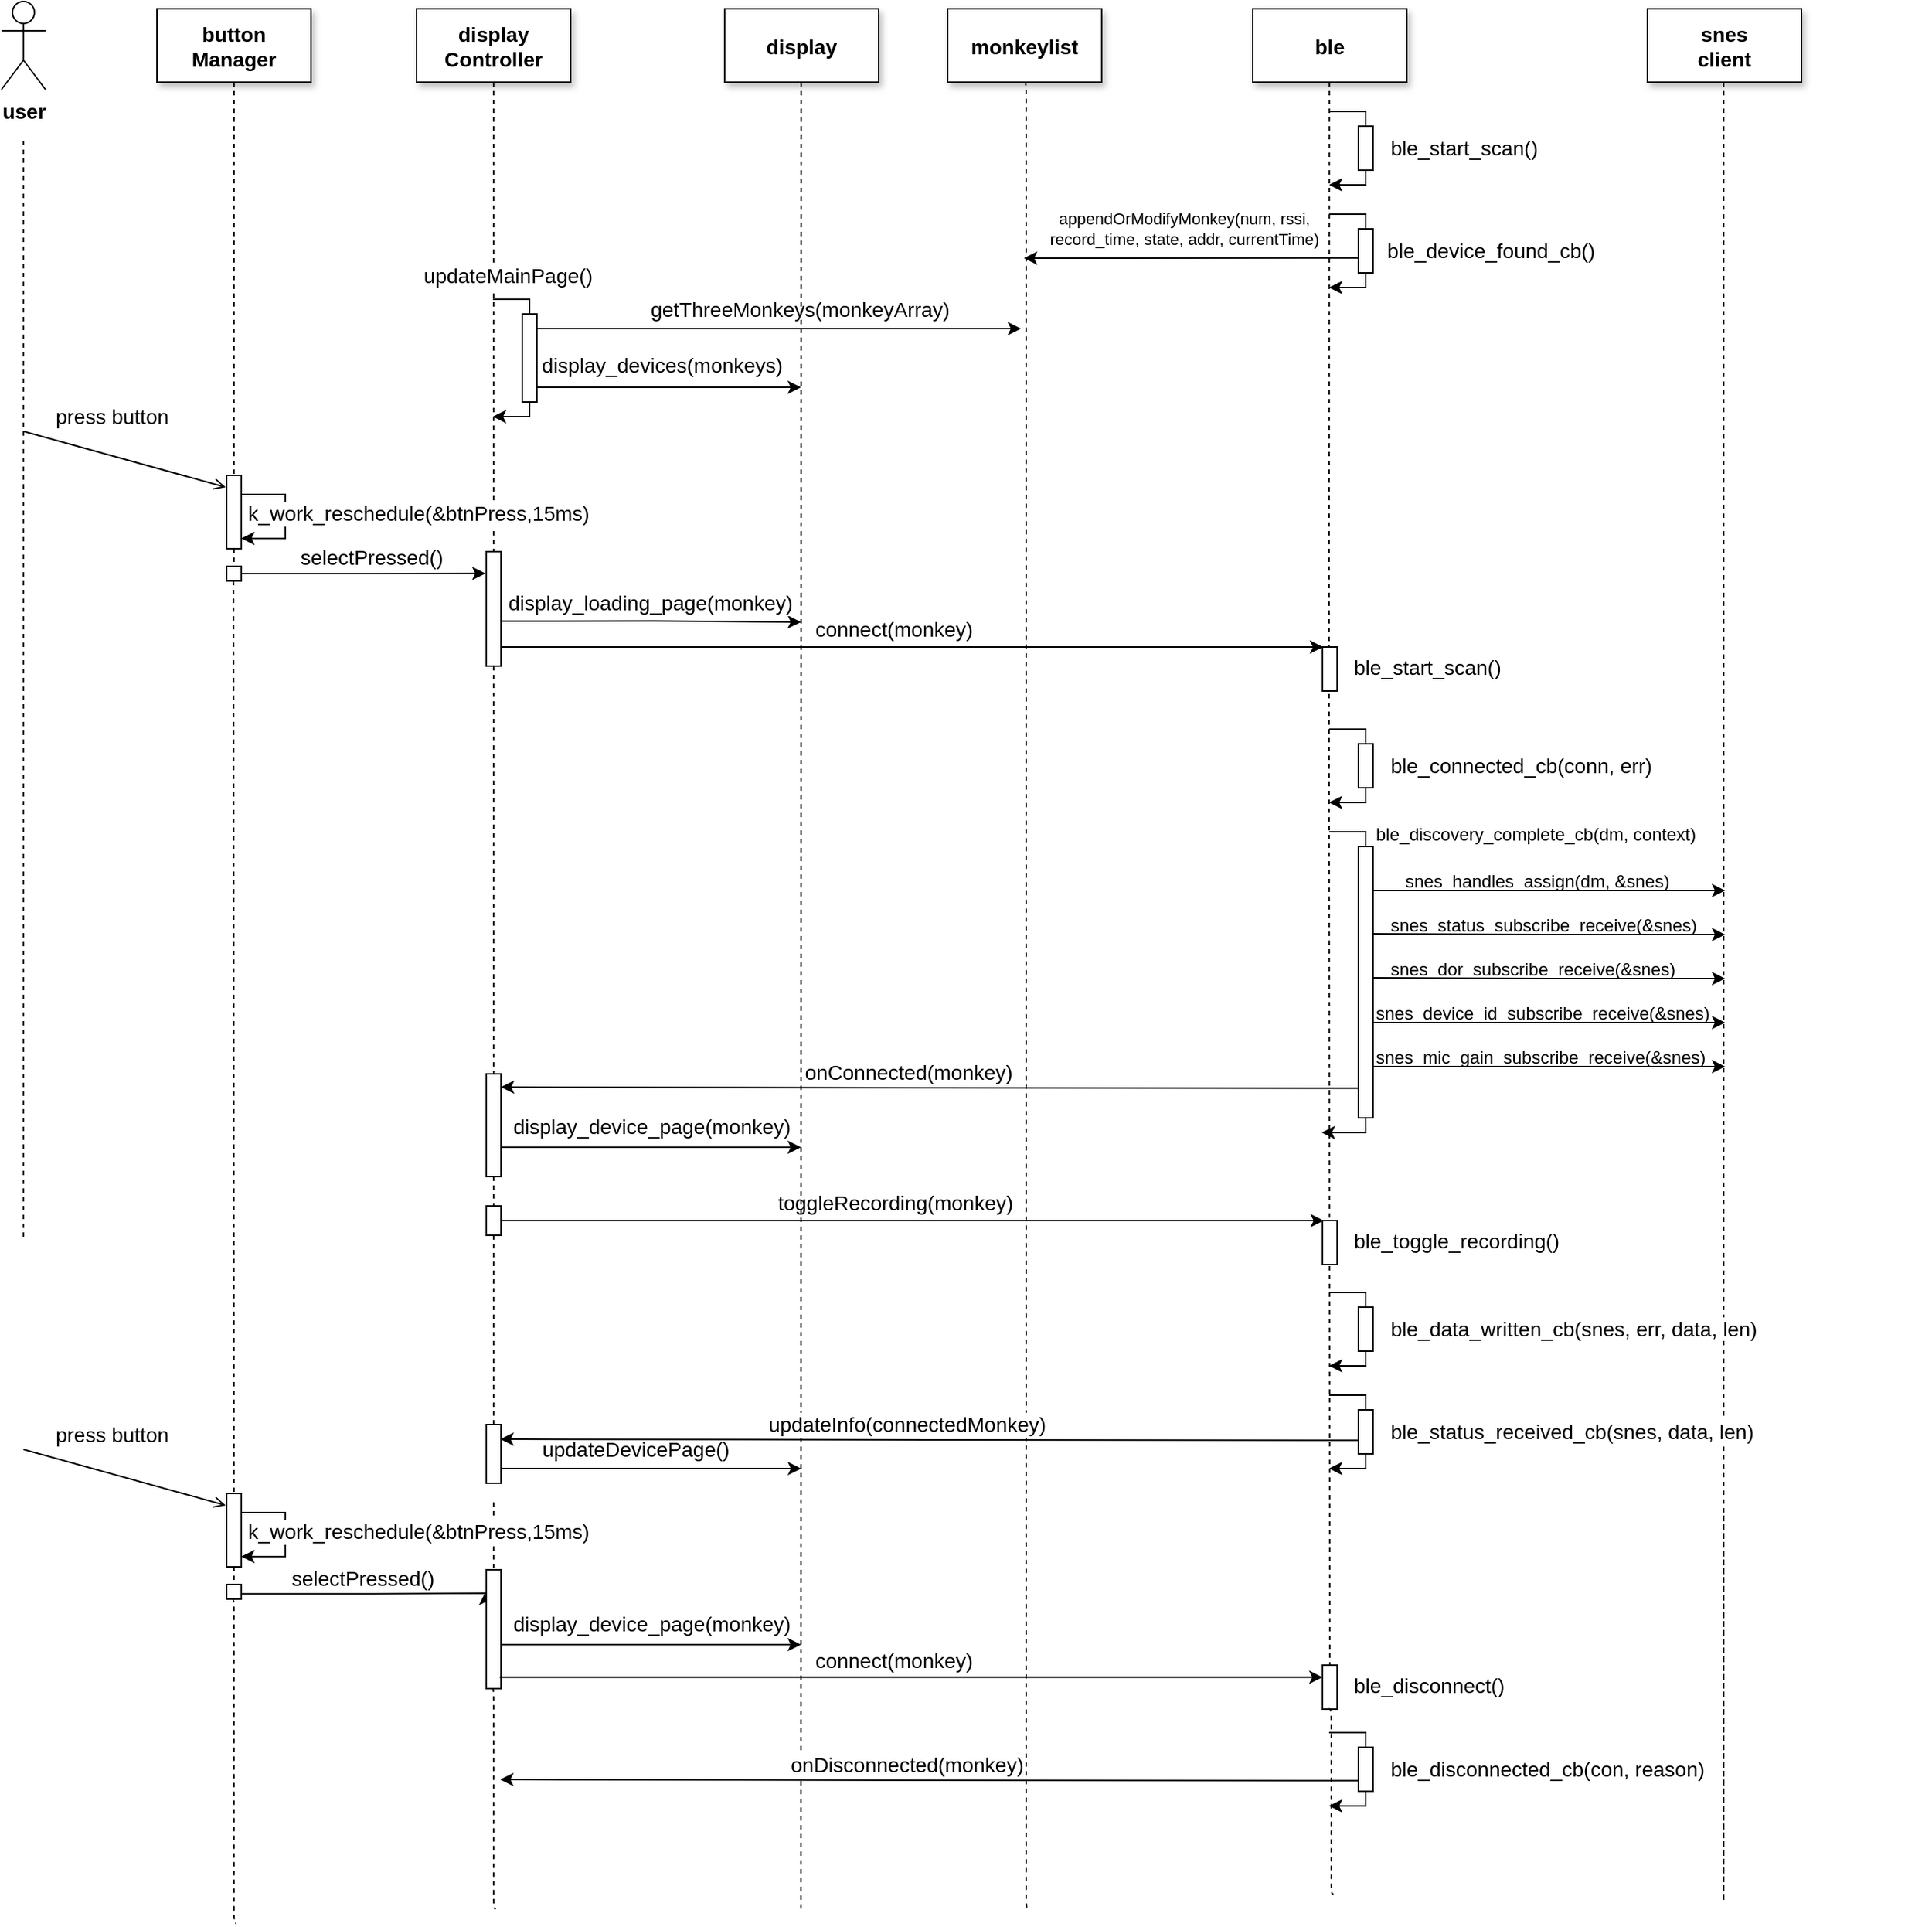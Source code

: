 <mxfile version="24.5.2" type="device">
  <diagram name="Page-1" id="FORcnYrT5gcoMxEMWt-Q">
    <mxGraphModel dx="1080" dy="426" grid="1" gridSize="10" guides="1" tooltips="1" connect="1" arrows="1" fold="1" page="1" pageScale="1" pageWidth="827" pageHeight="1169" math="0" shadow="0">
      <root>
        <mxCell id="0" />
        <mxCell id="1" parent="0" />
        <mxCell id="V4Zt7BkxSh1YkJt2Bfvu-127" value="" style="edgeStyle=elbowEdgeStyle;elbow=horizontal;endArrow=none;dashed=1;fontFamily=Helvetica;fontSize=14;" edge="1" parent="1" source="V4Zt7BkxSh1YkJt2Bfvu-129" target="V4Zt7BkxSh1YkJt2Bfvu-143">
          <mxGeometry x="230.0" y="310" width="100" height="100" as="geometry">
            <mxPoint x="695" y="665" as="sourcePoint" />
            <mxPoint x="695.5" y="1275" as="targetPoint" />
          </mxGeometry>
        </mxCell>
        <mxCell id="V4Zt7BkxSh1YkJt2Bfvu-128" value="button&#xa;Manager" style="shadow=1;fontFamily=Helvetica;fontSize=14;fontStyle=1" vertex="1" parent="1">
          <mxGeometry x="466" y="615" width="105" height="50" as="geometry" />
        </mxCell>
        <mxCell id="V4Zt7BkxSh1YkJt2Bfvu-129" value="display&#xa;Controller" style="shadow=1;fontFamily=Helvetica;fontSize=14;fontStyle=1" vertex="1" parent="1">
          <mxGeometry x="643" y="615" width="105" height="50" as="geometry" />
        </mxCell>
        <mxCell id="V4Zt7BkxSh1YkJt2Bfvu-131" value="" style="edgeStyle=orthogonalEdgeStyle;rounded=0;orthogonalLoop=1;jettySize=auto;html=1;endArrow=none;endFill=0;dashed=1;fontFamily=Helvetica;fontSize=14;" edge="1" parent="1">
          <mxGeometry relative="1" as="geometry">
            <mxPoint x="375" y="705" as="sourcePoint" />
            <mxPoint x="375" y="1455" as="targetPoint" />
          </mxGeometry>
        </mxCell>
        <mxCell id="V4Zt7BkxSh1YkJt2Bfvu-132" value="user" style="shape=umlActor;verticalLabelPosition=bottom;verticalAlign=top;html=1;outlineConnect=0;fontFamily=Helvetica;fontSize=14;fontStyle=1" vertex="1" parent="1">
          <mxGeometry x="360" y="610" width="30" height="60" as="geometry" />
        </mxCell>
        <mxCell id="V4Zt7BkxSh1YkJt2Bfvu-133" value="" style="edgeStyle=elbowEdgeStyle;elbow=horizontal;endArrow=none;dashed=1;fontFamily=Helvetica;fontSize=14;" edge="1" parent="1" target="V4Zt7BkxSh1YkJt2Bfvu-134">
          <mxGeometry x="230.0" y="310" width="100" height="100" as="geometry">
            <mxPoint x="518.581" y="665" as="sourcePoint" />
            <mxPoint x="518.5" y="1275" as="targetPoint" />
          </mxGeometry>
        </mxCell>
        <mxCell id="V4Zt7BkxSh1YkJt2Bfvu-134" value="" style="rounded=0;whiteSpace=wrap;html=1;fontFamily=Helvetica;fontSize=14;" vertex="1" parent="1">
          <mxGeometry x="513.5" y="933" width="10" height="50" as="geometry" />
        </mxCell>
        <mxCell id="V4Zt7BkxSh1YkJt2Bfvu-135" value="" style="endArrow=classic;html=1;rounded=0;fontFamily=Helvetica;fontSize=14;" edge="1" parent="1">
          <mxGeometry width="50" height="50" relative="1" as="geometry">
            <mxPoint x="523.5" y="946" as="sourcePoint" />
            <mxPoint x="523.5" y="976" as="targetPoint" />
            <Array as="points">
              <mxPoint x="553.5" y="946" />
              <mxPoint x="553.5" y="966" />
              <mxPoint x="553.5" y="976" />
            </Array>
          </mxGeometry>
        </mxCell>
        <mxCell id="V4Zt7BkxSh1YkJt2Bfvu-136" value="k_work_reschedule(&amp;amp;btnPress,15ms)" style="edgeLabel;html=1;align=center;verticalAlign=middle;resizable=0;points=[];fontSize=14;labelBackgroundColor=#FFFFFF;" vertex="1" connectable="0" parent="V4Zt7BkxSh1YkJt2Bfvu-135">
          <mxGeometry x="-0.053" y="-1" relative="1" as="geometry">
            <mxPoint x="91" as="offset" />
          </mxGeometry>
        </mxCell>
        <mxCell id="V4Zt7BkxSh1YkJt2Bfvu-137" value="" style="endArrow=open;html=1;rounded=0;endFill=0;entryX=-0.06;entryY=0.162;entryDx=0;entryDy=0;entryPerimeter=0;fontFamily=Helvetica;fontSize=14;" edge="1" parent="1" target="V4Zt7BkxSh1YkJt2Bfvu-134">
          <mxGeometry width="50" height="50" relative="1" as="geometry">
            <mxPoint x="375" y="903" as="sourcePoint" />
            <mxPoint x="527" y="942" as="targetPoint" />
          </mxGeometry>
        </mxCell>
        <mxCell id="V4Zt7BkxSh1YkJt2Bfvu-138" value="press button" style="edgeLabel;html=1;align=center;verticalAlign=middle;resizable=0;points=[];fontFamily=Helvetica;fontSize=14;" vertex="1" connectable="0" parent="V4Zt7BkxSh1YkJt2Bfvu-137">
          <mxGeometry x="-0.195" y="-2" relative="1" as="geometry">
            <mxPoint x="5" y="-27" as="offset" />
          </mxGeometry>
        </mxCell>
        <mxCell id="V4Zt7BkxSh1YkJt2Bfvu-139" value="" style="edgeStyle=elbowEdgeStyle;elbow=horizontal;endArrow=none;dashed=1;fontFamily=Helvetica;fontSize=14;" edge="1" parent="1" source="V4Zt7BkxSh1YkJt2Bfvu-134" target="V4Zt7BkxSh1YkJt2Bfvu-142">
          <mxGeometry x="230.0" y="310" width="100" height="100" as="geometry">
            <mxPoint x="518" y="1013" as="sourcePoint" />
            <mxPoint x="518.5" y="1433" as="targetPoint" />
          </mxGeometry>
        </mxCell>
        <mxCell id="V4Zt7BkxSh1YkJt2Bfvu-140" value="" style="edgeStyle=orthogonalEdgeStyle;rounded=0;orthogonalLoop=1;jettySize=auto;html=1;entryX=-0.056;entryY=0.191;entryDx=0;entryDy=0;entryPerimeter=0;" edge="1" parent="1" source="V4Zt7BkxSh1YkJt2Bfvu-142" target="V4Zt7BkxSh1YkJt2Bfvu-143">
          <mxGeometry relative="1" as="geometry">
            <mxPoint x="568.5" y="1000" as="targetPoint" />
            <Array as="points" />
          </mxGeometry>
        </mxCell>
        <mxCell id="V4Zt7BkxSh1YkJt2Bfvu-141" value="selectPressed()" style="edgeLabel;html=1;align=center;verticalAlign=middle;resizable=0;points=[];fontSize=14;" vertex="1" connectable="0" parent="V4Zt7BkxSh1YkJt2Bfvu-140">
          <mxGeometry x="-0.287" y="1" relative="1" as="geometry">
            <mxPoint x="29" y="-10" as="offset" />
          </mxGeometry>
        </mxCell>
        <mxCell id="V4Zt7BkxSh1YkJt2Bfvu-142" value="" style="rounded=0;whiteSpace=wrap;html=1;fontFamily=Helvetica;fontSize=14;" vertex="1" parent="1">
          <mxGeometry x="513.5" y="995" width="10" height="10" as="geometry" />
        </mxCell>
        <mxCell id="V4Zt7BkxSh1YkJt2Bfvu-143" value="" style="rounded=0;whiteSpace=wrap;html=1;fontFamily=Helvetica;fontSize=14;" vertex="1" parent="1">
          <mxGeometry x="690.5" y="985" width="10" height="78" as="geometry" />
        </mxCell>
        <mxCell id="V4Zt7BkxSh1YkJt2Bfvu-144" value="display" style="shadow=1;fontFamily=Helvetica;fontSize=14;fontStyle=1" vertex="1" parent="1">
          <mxGeometry x="853" y="615" width="105" height="50" as="geometry" />
        </mxCell>
        <mxCell id="V4Zt7BkxSh1YkJt2Bfvu-147" value="monkeylist" style="shadow=1;fontFamily=Helvetica;fontSize=14;fontStyle=1" vertex="1" parent="1">
          <mxGeometry x="1005" y="615" width="105" height="50" as="geometry" />
        </mxCell>
        <mxCell id="V4Zt7BkxSh1YkJt2Bfvu-148" value="" style="edgeStyle=elbowEdgeStyle;elbow=horizontal;endArrow=none;dashed=1;fontFamily=Helvetica;fontSize=14;" edge="1" parent="1">
          <mxGeometry x="230.0" y="310" width="100" height="100" as="geometry">
            <mxPoint x="1057.22" y="665" as="sourcePoint" />
            <mxPoint x="1060" y="1910" as="targetPoint" />
          </mxGeometry>
        </mxCell>
        <mxCell id="V4Zt7BkxSh1YkJt2Bfvu-149" value="" style="edgeStyle=orthogonalEdgeStyle;rounded=0;orthogonalLoop=1;jettySize=auto;html=1;entryX=0.045;entryY=0.36;entryDx=0;entryDy=0;entryPerimeter=0;" edge="1" parent="1">
          <mxGeometry relative="1" as="geometry">
            <mxPoint x="700.07" y="1050" as="sourcePoint" />
            <mxPoint x="1260.95" y="1050.04" as="targetPoint" />
            <Array as="points" />
          </mxGeometry>
        </mxCell>
        <mxCell id="V4Zt7BkxSh1YkJt2Bfvu-150" value="connect(monkey)" style="edgeLabel;html=1;align=center;verticalAlign=middle;resizable=0;points=[];fontSize=14;" vertex="1" connectable="0" parent="V4Zt7BkxSh1YkJt2Bfvu-149">
          <mxGeometry x="-0.287" y="1" relative="1" as="geometry">
            <mxPoint x="68" y="-11" as="offset" />
          </mxGeometry>
        </mxCell>
        <mxCell id="V4Zt7BkxSh1YkJt2Bfvu-151" value="" style="endArrow=classic;html=1;rounded=0;exitX=-0.011;exitY=0.662;exitDx=0;exitDy=0;exitPerimeter=0;" edge="1" parent="1" source="V4Zt7BkxSh1YkJt2Bfvu-178">
          <mxGeometry width="50" height="50" relative="1" as="geometry">
            <mxPoint x="1285" y="785" as="sourcePoint" />
            <mxPoint x="1057" y="785" as="targetPoint" />
          </mxGeometry>
        </mxCell>
        <mxCell id="V4Zt7BkxSh1YkJt2Bfvu-152" value="appendOrModifyMonkey(num, rssi, &lt;br&gt;record_time, state, addr, currentTime)" style="edgeLabel;html=1;align=center;verticalAlign=middle;resizable=0;points=[];" vertex="1" connectable="0" parent="V4Zt7BkxSh1YkJt2Bfvu-151">
          <mxGeometry x="0.083" relative="1" as="geometry">
            <mxPoint x="4" y="-20" as="offset" />
          </mxGeometry>
        </mxCell>
        <mxCell id="V4Zt7BkxSh1YkJt2Bfvu-153" value="" style="edgeStyle=orthogonalEdgeStyle;rounded=0;orthogonalLoop=1;jettySize=auto;html=1;exitX=0.986;exitY=0.607;exitDx=0;exitDy=0;exitPerimeter=0;" edge="1" parent="1" source="V4Zt7BkxSh1YkJt2Bfvu-143">
          <mxGeometry relative="1" as="geometry">
            <mxPoint x="715" y="1032.502" as="sourcePoint" />
            <mxPoint x="905" y="1033" as="targetPoint" />
            <Array as="points">
              <mxPoint x="805" y="1032" />
            </Array>
          </mxGeometry>
        </mxCell>
        <mxCell id="V4Zt7BkxSh1YkJt2Bfvu-154" value="display_loading_page(monkey)" style="edgeLabel;html=1;align=center;verticalAlign=middle;resizable=0;points=[];fontSize=14;" vertex="1" connectable="0" parent="V4Zt7BkxSh1YkJt2Bfvu-153">
          <mxGeometry x="-0.287" y="1" relative="1" as="geometry">
            <mxPoint x="28" y="-12" as="offset" />
          </mxGeometry>
        </mxCell>
        <mxCell id="V4Zt7BkxSh1YkJt2Bfvu-155" value="" style="edgeStyle=orthogonalEdgeStyle;rounded=0;orthogonalLoop=1;jettySize=auto;html=1;" edge="1" parent="1">
          <mxGeometry relative="1" as="geometry">
            <mxPoint x="725" y="833" as="sourcePoint" />
            <mxPoint x="1055" y="833" as="targetPoint" />
            <Array as="points" />
          </mxGeometry>
        </mxCell>
        <mxCell id="V4Zt7BkxSh1YkJt2Bfvu-156" value="getThreeMonkeys(monkeyArray)" style="edgeLabel;html=1;align=center;verticalAlign=middle;resizable=0;points=[];fontSize=14;" vertex="1" connectable="0" parent="V4Zt7BkxSh1YkJt2Bfvu-155">
          <mxGeometry x="-0.287" y="1" relative="1" as="geometry">
            <mxPoint x="61" y="-12" as="offset" />
          </mxGeometry>
        </mxCell>
        <mxCell id="V4Zt7BkxSh1YkJt2Bfvu-157" value="" style="rounded=0;whiteSpace=wrap;html=1;fontFamily=Helvetica;fontSize=14;" vertex="1" parent="1">
          <mxGeometry x="715" y="823" width="10" height="60" as="geometry" />
        </mxCell>
        <mxCell id="V4Zt7BkxSh1YkJt2Bfvu-158" value="" style="endArrow=none;html=1;rounded=0;entryX=0.5;entryY=0;entryDx=0;entryDy=0;" edge="1" parent="1" target="V4Zt7BkxSh1YkJt2Bfvu-157">
          <mxGeometry width="50" height="50" relative="1" as="geometry">
            <mxPoint x="695" y="813" as="sourcePoint" />
            <mxPoint x="785" y="813" as="targetPoint" />
            <Array as="points">
              <mxPoint x="720" y="813" />
            </Array>
          </mxGeometry>
        </mxCell>
        <mxCell id="V4Zt7BkxSh1YkJt2Bfvu-159" value="" style="endArrow=classic;html=1;rounded=0;exitX=0.5;exitY=1;exitDx=0;exitDy=0;" edge="1" parent="1" source="V4Zt7BkxSh1YkJt2Bfvu-157">
          <mxGeometry width="50" height="50" relative="1" as="geometry">
            <mxPoint x="735" y="863" as="sourcePoint" />
            <mxPoint x="695" y="893" as="targetPoint" />
            <Array as="points">
              <mxPoint x="720" y="893" />
            </Array>
          </mxGeometry>
        </mxCell>
        <mxCell id="V4Zt7BkxSh1YkJt2Bfvu-160" value="updateMainPage()" style="edgeLabel;html=1;align=center;verticalAlign=middle;resizable=0;points=[];fontSize=14;" vertex="1" connectable="0" parent="1">
          <mxGeometry x="700.503" y="793" as="geometry">
            <mxPoint x="4" y="4" as="offset" />
          </mxGeometry>
        </mxCell>
        <mxCell id="V4Zt7BkxSh1YkJt2Bfvu-161" value="" style="edgeStyle=orthogonalEdgeStyle;rounded=0;orthogonalLoop=1;jettySize=auto;html=1;" edge="1" parent="1">
          <mxGeometry relative="1" as="geometry">
            <mxPoint x="725" y="873" as="sourcePoint" />
            <mxPoint x="905" y="873" as="targetPoint" />
            <Array as="points" />
          </mxGeometry>
        </mxCell>
        <mxCell id="V4Zt7BkxSh1YkJt2Bfvu-162" value="display_devices(monkeys)" style="edgeLabel;html=1;align=center;verticalAlign=middle;resizable=0;points=[];fontSize=14;" vertex="1" connectable="0" parent="V4Zt7BkxSh1YkJt2Bfvu-161">
          <mxGeometry x="-0.287" y="1" relative="1" as="geometry">
            <mxPoint x="21" y="-14" as="offset" />
          </mxGeometry>
        </mxCell>
        <mxCell id="V4Zt7BkxSh1YkJt2Bfvu-163" value="" style="edgeStyle=orthogonalEdgeStyle;rounded=0;orthogonalLoop=1;jettySize=auto;html=1;startArrow=classic;startFill=1;endArrow=none;endFill=0;entryX=0.037;entryY=0.624;entryDx=0;entryDy=0;entryPerimeter=0;" edge="1" parent="1">
          <mxGeometry relative="1" as="geometry">
            <mxPoint x="700.5" y="1350" as="sourcePoint" />
            <mxPoint x="1285.37" y="1350.72" as="targetPoint" />
            <Array as="points" />
          </mxGeometry>
        </mxCell>
        <mxCell id="V4Zt7BkxSh1YkJt2Bfvu-164" value="onConnected(monkey)" style="edgeLabel;html=1;align=center;verticalAlign=middle;resizable=0;points=[];fontSize=14;" vertex="1" connectable="0" parent="V4Zt7BkxSh1YkJt2Bfvu-163">
          <mxGeometry x="-0.287" y="1" relative="1" as="geometry">
            <mxPoint x="68" y="-10" as="offset" />
          </mxGeometry>
        </mxCell>
        <mxCell id="V4Zt7BkxSh1YkJt2Bfvu-165" value="" style="edgeStyle=elbowEdgeStyle;elbow=horizontal;endArrow=none;dashed=1;fontFamily=Helvetica;fontSize=14;" edge="1" parent="1" source="V4Zt7BkxSh1YkJt2Bfvu-143" target="V4Zt7BkxSh1YkJt2Bfvu-166">
          <mxGeometry x="230.0" y="310" width="100" height="100" as="geometry">
            <mxPoint x="695" y="1063" as="sourcePoint" />
            <mxPoint x="695" y="1373" as="targetPoint" />
            <Array as="points" />
          </mxGeometry>
        </mxCell>
        <mxCell id="V4Zt7BkxSh1YkJt2Bfvu-166" value="" style="rounded=0;whiteSpace=wrap;html=1;fontFamily=Helvetica;fontSize=14;" vertex="1" parent="1">
          <mxGeometry x="690.5" y="1341" width="10" height="70" as="geometry" />
        </mxCell>
        <mxCell id="V4Zt7BkxSh1YkJt2Bfvu-167" value="" style="edgeStyle=orthogonalEdgeStyle;rounded=0;orthogonalLoop=1;jettySize=auto;html=1;exitX=0.986;exitY=0.607;exitDx=0;exitDy=0;exitPerimeter=0;" edge="1" parent="1">
          <mxGeometry relative="1" as="geometry">
            <mxPoint x="700.5" y="1391" as="sourcePoint" />
            <mxPoint x="905" y="1391" as="targetPoint" />
            <Array as="points">
              <mxPoint x="805.5" y="1391" />
            </Array>
          </mxGeometry>
        </mxCell>
        <mxCell id="V4Zt7BkxSh1YkJt2Bfvu-168" value="display_device_page(monkey)" style="edgeLabel;html=1;align=center;verticalAlign=middle;resizable=0;points=[];fontSize=14;" vertex="1" connectable="0" parent="V4Zt7BkxSh1YkJt2Bfvu-167">
          <mxGeometry x="-0.287" y="1" relative="1" as="geometry">
            <mxPoint x="29" y="-13" as="offset" />
          </mxGeometry>
        </mxCell>
        <mxCell id="V4Zt7BkxSh1YkJt2Bfvu-169" value="ble" style="shadow=1;fontFamily=Helvetica;fontSize=14;fontStyle=1" vertex="1" parent="1">
          <mxGeometry x="1213" y="615" width="105" height="50" as="geometry" />
        </mxCell>
        <mxCell id="V4Zt7BkxSh1YkJt2Bfvu-170" value="" style="edgeStyle=elbowEdgeStyle;elbow=horizontal;endArrow=none;dashed=1;fontFamily=Helvetica;fontSize=14;entryX=0.5;entryY=0;entryDx=0;entryDy=0;" edge="1" parent="1" target="V4Zt7BkxSh1YkJt2Bfvu-252">
          <mxGeometry x="230.0" y="310" width="100" height="100" as="geometry">
            <mxPoint x="1265" y="1076" as="sourcePoint" />
            <mxPoint x="1265" y="1630" as="targetPoint" />
          </mxGeometry>
        </mxCell>
        <mxCell id="V4Zt7BkxSh1YkJt2Bfvu-171" value="snes&#xa;client" style="shadow=1;fontFamily=Helvetica;fontSize=14;fontStyle=1" vertex="1" parent="1">
          <mxGeometry x="1482" y="615" width="105" height="50" as="geometry" />
        </mxCell>
        <mxCell id="V4Zt7BkxSh1YkJt2Bfvu-172" value="" style="edgeStyle=elbowEdgeStyle;elbow=horizontal;endArrow=none;dashed=1;fontFamily=Helvetica;fontSize=14;" edge="1" parent="1" source="V4Zt7BkxSh1YkJt2Bfvu-171">
          <mxGeometry x="230.0" y="310" width="100" height="100" as="geometry">
            <mxPoint x="1534" y="665" as="sourcePoint" />
            <mxPoint x="1534" y="1640" as="targetPoint" />
            <Array as="points">
              <mxPoint x="1534" y="1910" />
            </Array>
          </mxGeometry>
        </mxCell>
        <mxCell id="V4Zt7BkxSh1YkJt2Bfvu-173" value="" style="rounded=0;whiteSpace=wrap;html=1;fontFamily=Helvetica;fontSize=14;" vertex="1" parent="1">
          <mxGeometry x="1285" y="695" width="10" height="30" as="geometry" />
        </mxCell>
        <mxCell id="V4Zt7BkxSh1YkJt2Bfvu-174" value="" style="endArrow=none;html=1;rounded=0;entryX=0.5;entryY=0;entryDx=0;entryDy=0;" edge="1" parent="1" target="V4Zt7BkxSh1YkJt2Bfvu-173">
          <mxGeometry width="50" height="50" relative="1" as="geometry">
            <mxPoint x="1265" y="685" as="sourcePoint" />
            <mxPoint x="1355" y="685" as="targetPoint" />
            <Array as="points">
              <mxPoint x="1290" y="685" />
            </Array>
          </mxGeometry>
        </mxCell>
        <mxCell id="V4Zt7BkxSh1YkJt2Bfvu-175" value="" style="endArrow=classic;html=1;rounded=0;exitX=0.5;exitY=1;exitDx=0;exitDy=0;" edge="1" parent="1" source="V4Zt7BkxSh1YkJt2Bfvu-173">
          <mxGeometry width="50" height="50" relative="1" as="geometry">
            <mxPoint x="1305" y="735" as="sourcePoint" />
            <mxPoint x="1265" y="735" as="targetPoint" />
            <Array as="points">
              <mxPoint x="1290" y="735" />
            </Array>
          </mxGeometry>
        </mxCell>
        <mxCell id="V4Zt7BkxSh1YkJt2Bfvu-176" value="&lt;span style=&quot;color: rgb(0, 0, 0); font-family: Helvetica; font-size: 14px; font-style: normal; font-variant-ligatures: normal; font-variant-caps: normal; font-weight: 400; letter-spacing: normal; orphans: 2; text-align: center; text-indent: 0px; text-transform: none; widows: 2; word-spacing: 0px; -webkit-text-stroke-width: 0px; white-space: nowrap; background-color: rgb(255, 255, 255); text-decoration-thickness: initial; text-decoration-style: initial; text-decoration-color: initial; display: inline !important; float: none;&quot;&gt;ble_start_scan()&lt;/span&gt;" style="text;whiteSpace=wrap;html=1;" vertex="1" parent="1">
          <mxGeometry x="1305" y="695" width="130" height="32" as="geometry" />
        </mxCell>
        <mxCell id="V4Zt7BkxSh1YkJt2Bfvu-177" value="ble_device_found_cb()" style="edgeLabel;html=1;align=center;verticalAlign=middle;resizable=0;points=[];fontSize=14;labelBackgroundColor=#FFFFFF;" vertex="1" connectable="0" parent="1">
          <mxGeometry x="1375" y="779.997" as="geometry" />
        </mxCell>
        <mxCell id="V4Zt7BkxSh1YkJt2Bfvu-178" value="" style="rounded=0;whiteSpace=wrap;html=1;fontFamily=Helvetica;fontSize=14;" vertex="1" parent="1">
          <mxGeometry x="1285" y="765" width="10" height="30" as="geometry" />
        </mxCell>
        <mxCell id="V4Zt7BkxSh1YkJt2Bfvu-179" value="" style="endArrow=none;html=1;rounded=0;entryX=0.5;entryY=0;entryDx=0;entryDy=0;" edge="1" parent="1" target="V4Zt7BkxSh1YkJt2Bfvu-178">
          <mxGeometry width="50" height="50" relative="1" as="geometry">
            <mxPoint x="1265" y="755" as="sourcePoint" />
            <mxPoint x="1355" y="755" as="targetPoint" />
            <Array as="points">
              <mxPoint x="1290" y="755" />
            </Array>
          </mxGeometry>
        </mxCell>
        <mxCell id="V4Zt7BkxSh1YkJt2Bfvu-180" value="" style="endArrow=classic;html=1;rounded=0;exitX=0.5;exitY=1;exitDx=0;exitDy=0;" edge="1" parent="1" source="V4Zt7BkxSh1YkJt2Bfvu-178">
          <mxGeometry width="50" height="50" relative="1" as="geometry">
            <mxPoint x="1305" y="805" as="sourcePoint" />
            <mxPoint x="1265" y="805" as="targetPoint" />
            <Array as="points">
              <mxPoint x="1290" y="805" />
            </Array>
          </mxGeometry>
        </mxCell>
        <mxCell id="V4Zt7BkxSh1YkJt2Bfvu-181" value="" style="edgeStyle=elbowEdgeStyle;elbow=horizontal;endArrow=none;dashed=1;fontFamily=Helvetica;fontSize=14;" edge="1" parent="1">
          <mxGeometry x="230.0" y="310" width="100" height="100" as="geometry">
            <mxPoint x="1265.217" y="665" as="sourcePoint" />
            <mxPoint x="1265" y="1075" as="targetPoint" />
          </mxGeometry>
        </mxCell>
        <mxCell id="V4Zt7BkxSh1YkJt2Bfvu-182" value="" style="rounded=0;whiteSpace=wrap;html=1;fontFamily=Helvetica;fontSize=14;" vertex="1" parent="1">
          <mxGeometry x="1285" y="1116" width="10" height="30" as="geometry" />
        </mxCell>
        <mxCell id="V4Zt7BkxSh1YkJt2Bfvu-183" value="" style="endArrow=none;html=1;rounded=0;entryX=0.5;entryY=0;entryDx=0;entryDy=0;" edge="1" parent="1" target="V4Zt7BkxSh1YkJt2Bfvu-182">
          <mxGeometry width="50" height="50" relative="1" as="geometry">
            <mxPoint x="1265" y="1106" as="sourcePoint" />
            <mxPoint x="1355" y="1106" as="targetPoint" />
            <Array as="points">
              <mxPoint x="1290" y="1106" />
            </Array>
          </mxGeometry>
        </mxCell>
        <mxCell id="V4Zt7BkxSh1YkJt2Bfvu-184" value="" style="endArrow=classic;html=1;rounded=0;exitX=0.5;exitY=1;exitDx=0;exitDy=0;" edge="1" parent="1" source="V4Zt7BkxSh1YkJt2Bfvu-182">
          <mxGeometry width="50" height="50" relative="1" as="geometry">
            <mxPoint x="1305" y="1156" as="sourcePoint" />
            <mxPoint x="1265" y="1156" as="targetPoint" />
            <Array as="points">
              <mxPoint x="1290" y="1156" />
            </Array>
          </mxGeometry>
        </mxCell>
        <mxCell id="V4Zt7BkxSh1YkJt2Bfvu-185" value="&lt;span style=&quot;color: rgb(0, 0, 0); font-family: Helvetica; font-size: 14px; font-style: normal; font-variant-ligatures: normal; font-variant-caps: normal; font-weight: 400; letter-spacing: normal; orphans: 2; text-align: center; text-indent: 0px; text-transform: none; widows: 2; word-spacing: 0px; -webkit-text-stroke-width: 0px; white-space: nowrap; background-color: rgb(255, 255, 255); text-decoration-thickness: initial; text-decoration-style: initial; text-decoration-color: initial; display: inline !important; float: none;&quot;&gt;ble_connected_cb(conn, err)&lt;/span&gt;" style="text;whiteSpace=wrap;html=1;" vertex="1" parent="1">
          <mxGeometry x="1305" y="1116" width="130" height="32" as="geometry" />
        </mxCell>
        <mxCell id="V4Zt7BkxSh1YkJt2Bfvu-186" value="" style="rounded=0;whiteSpace=wrap;html=1;fontFamily=Helvetica;fontSize=14;" vertex="1" parent="1">
          <mxGeometry x="1285" y="1186" width="10" height="185" as="geometry" />
        </mxCell>
        <mxCell id="V4Zt7BkxSh1YkJt2Bfvu-187" value="" style="endArrow=none;html=1;rounded=0;" edge="1" parent="1" target="V4Zt7BkxSh1YkJt2Bfvu-186">
          <mxGeometry width="50" height="50" relative="1" as="geometry">
            <mxPoint x="1265" y="1176" as="sourcePoint" />
            <mxPoint x="1355" y="1176" as="targetPoint" />
            <Array as="points">
              <mxPoint x="1290" y="1176" />
            </Array>
          </mxGeometry>
        </mxCell>
        <mxCell id="V4Zt7BkxSh1YkJt2Bfvu-188" value="" style="endArrow=classic;html=1;rounded=0;exitX=0.5;exitY=1;exitDx=0;exitDy=0;" edge="1" parent="1" source="V4Zt7BkxSh1YkJt2Bfvu-186">
          <mxGeometry width="50" height="50" relative="1" as="geometry">
            <mxPoint x="1305" y="1226" as="sourcePoint" />
            <mxPoint x="1260" y="1381" as="targetPoint" />
            <Array as="points">
              <mxPoint x="1290" y="1381" />
            </Array>
          </mxGeometry>
        </mxCell>
        <mxCell id="V4Zt7BkxSh1YkJt2Bfvu-189" value="ble_discovery_complete_cb(dm, context)" style="text;whiteSpace=wrap;" vertex="1" parent="1">
          <mxGeometry x="1295" y="1164" width="380" height="40" as="geometry" />
        </mxCell>
        <mxCell id="V4Zt7BkxSh1YkJt2Bfvu-190" value="" style="edgeStyle=orthogonalEdgeStyle;rounded=0;orthogonalLoop=1;jettySize=auto;html=1;" edge="1" parent="1">
          <mxGeometry relative="1" as="geometry">
            <mxPoint x="1295" y="1216.0" as="sourcePoint" />
            <mxPoint x="1535" y="1216" as="targetPoint" />
            <Array as="points" />
          </mxGeometry>
        </mxCell>
        <mxCell id="V4Zt7BkxSh1YkJt2Bfvu-191" value="" style="edgeStyle=orthogonalEdgeStyle;rounded=0;orthogonalLoop=1;jettySize=auto;html=1;" edge="1" parent="1">
          <mxGeometry relative="1" as="geometry">
            <mxPoint x="1295" y="1245.53" as="sourcePoint" />
            <mxPoint x="1535" y="1246" as="targetPoint" />
            <Array as="points" />
          </mxGeometry>
        </mxCell>
        <mxCell id="V4Zt7BkxSh1YkJt2Bfvu-192" value="" style="edgeStyle=orthogonalEdgeStyle;rounded=0;orthogonalLoop=1;jettySize=auto;html=1;" edge="1" parent="1">
          <mxGeometry relative="1" as="geometry">
            <mxPoint x="1295" y="1275.53" as="sourcePoint" />
            <mxPoint x="1535" y="1276" as="targetPoint" />
            <Array as="points" />
          </mxGeometry>
        </mxCell>
        <mxCell id="V4Zt7BkxSh1YkJt2Bfvu-193" value="" style="edgeStyle=orthogonalEdgeStyle;rounded=0;orthogonalLoop=1;jettySize=auto;html=1;" edge="1" parent="1">
          <mxGeometry relative="1" as="geometry">
            <mxPoint x="1295" y="1306.0" as="sourcePoint" />
            <mxPoint x="1535" y="1306" as="targetPoint" />
            <Array as="points" />
          </mxGeometry>
        </mxCell>
        <mxCell id="V4Zt7BkxSh1YkJt2Bfvu-194" value="" style="edgeStyle=orthogonalEdgeStyle;rounded=0;orthogonalLoop=1;jettySize=auto;html=1;" edge="1" parent="1">
          <mxGeometry relative="1" as="geometry">
            <mxPoint x="1295" y="1336.0" as="sourcePoint" />
            <mxPoint x="1535" y="1336" as="targetPoint" />
            <Array as="points" />
          </mxGeometry>
        </mxCell>
        <mxCell id="V4Zt7BkxSh1YkJt2Bfvu-195" value="snes_handles_assign(dm, &amp;snes)" style="text;whiteSpace=wrap;" vertex="1" parent="1">
          <mxGeometry x="1315" y="1196" width="230" height="30" as="geometry" />
        </mxCell>
        <mxCell id="V4Zt7BkxSh1YkJt2Bfvu-196" value="snes_status_subscribe_receive(&amp;snes)" style="text;whiteSpace=wrap;" vertex="1" parent="1">
          <mxGeometry x="1305" y="1226" width="230" height="30" as="geometry" />
        </mxCell>
        <mxCell id="V4Zt7BkxSh1YkJt2Bfvu-197" value="snes_dor_subscribe_receive(&amp;snes)" style="text;whiteSpace=wrap;" vertex="1" parent="1">
          <mxGeometry x="1305" y="1256" width="230" height="30" as="geometry" />
        </mxCell>
        <mxCell id="V4Zt7BkxSh1YkJt2Bfvu-198" value="snes_device_id_subscribe_receive(&amp;snes)" style="text;whiteSpace=wrap;" vertex="1" parent="1">
          <mxGeometry x="1295" y="1286" width="230" height="30" as="geometry" />
        </mxCell>
        <mxCell id="V4Zt7BkxSh1YkJt2Bfvu-199" value="snes_mic_gain_subscribe_receive(&amp;snes)" style="text;whiteSpace=wrap;" vertex="1" parent="1">
          <mxGeometry x="1295" y="1316" width="230" height="30" as="geometry" />
        </mxCell>
        <mxCell id="V4Zt7BkxSh1YkJt2Bfvu-202" value="" style="edgeStyle=elbowEdgeStyle;elbow=horizontal;endArrow=none;dashed=1;fontFamily=Helvetica;fontSize=14;" edge="1" parent="1" source="V4Zt7BkxSh1YkJt2Bfvu-166" target="V4Zt7BkxSh1YkJt2Bfvu-201">
          <mxGeometry x="230.0" y="310" width="100" height="100" as="geometry">
            <mxPoint x="695" y="1411" as="sourcePoint" />
            <mxPoint x="695" y="1456" as="targetPoint" />
            <Array as="points" />
          </mxGeometry>
        </mxCell>
        <mxCell id="V4Zt7BkxSh1YkJt2Bfvu-201" value="" style="rounded=0;whiteSpace=wrap;html=1;fontFamily=Helvetica;fontSize=14;" vertex="1" parent="1">
          <mxGeometry x="690.5" y="1431" width="10" height="20" as="geometry" />
        </mxCell>
        <mxCell id="V4Zt7BkxSh1YkJt2Bfvu-203" value="" style="edgeStyle=orthogonalEdgeStyle;rounded=0;orthogonalLoop=1;jettySize=auto;html=1;entryX=0.045;entryY=0.36;entryDx=0;entryDy=0;entryPerimeter=0;" edge="1" parent="1">
          <mxGeometry relative="1" as="geometry">
            <mxPoint x="700.5" y="1441" as="sourcePoint" />
            <mxPoint x="1261.38" y="1441.04" as="targetPoint" />
            <Array as="points" />
          </mxGeometry>
        </mxCell>
        <mxCell id="V4Zt7BkxSh1YkJt2Bfvu-204" value="toggleRecording(monkey)" style="edgeLabel;html=1;align=center;verticalAlign=middle;resizable=0;points=[];fontSize=14;" vertex="1" connectable="0" parent="V4Zt7BkxSh1YkJt2Bfvu-203">
          <mxGeometry x="-0.287" y="1" relative="1" as="geometry">
            <mxPoint x="68" y="-11" as="offset" />
          </mxGeometry>
        </mxCell>
        <mxCell id="V4Zt7BkxSh1YkJt2Bfvu-205" value="" style="edgeStyle=elbowEdgeStyle;elbow=horizontal;endArrow=none;dashed=1;fontFamily=Helvetica;fontSize=14;exitX=0.5;exitY=1;exitDx=0;exitDy=0;entryX=0.5;entryY=0;entryDx=0;entryDy=0;" edge="1" parent="1" target="V4Zt7BkxSh1YkJt2Bfvu-246">
          <mxGeometry x="230.0" y="310" width="100" height="100" as="geometry">
            <mxPoint x="695.5" y="1633" as="sourcePoint" />
            <mxPoint x="696" y="1643" as="targetPoint" />
            <Array as="points" />
          </mxGeometry>
        </mxCell>
        <mxCell id="V4Zt7BkxSh1YkJt2Bfvu-206" value="" style="rounded=0;whiteSpace=wrap;html=1;fontFamily=Helvetica;fontSize=14;" vertex="1" parent="1">
          <mxGeometry x="1260.5" y="1050" width="10" height="30" as="geometry" />
        </mxCell>
        <mxCell id="V4Zt7BkxSh1YkJt2Bfvu-209" value="&lt;span style=&quot;color: rgb(0, 0, 0); font-family: Helvetica; font-size: 14px; font-style: normal; font-variant-ligatures: normal; font-variant-caps: normal; font-weight: 400; letter-spacing: normal; orphans: 2; text-align: center; text-indent: 0px; text-transform: none; widows: 2; word-spacing: 0px; -webkit-text-stroke-width: 0px; white-space: nowrap; background-color: rgb(255, 255, 255); text-decoration-thickness: initial; text-decoration-style: initial; text-decoration-color: initial; display: inline !important; float: none;&quot;&gt;ble_start_scan()&lt;/span&gt;" style="text;whiteSpace=wrap;html=1;" vertex="1" parent="1">
          <mxGeometry x="1280" y="1049" width="130" height="32" as="geometry" />
        </mxCell>
        <mxCell id="V4Zt7BkxSh1YkJt2Bfvu-210" value="" style="rounded=0;whiteSpace=wrap;html=1;fontFamily=Helvetica;fontSize=14;" vertex="1" parent="1">
          <mxGeometry x="1260.5" y="1441" width="10" height="30" as="geometry" />
        </mxCell>
        <mxCell id="V4Zt7BkxSh1YkJt2Bfvu-211" value="&lt;span style=&quot;color: rgb(0, 0, 0); font-family: Helvetica; font-size: 14px; font-style: normal; font-variant-ligatures: normal; font-variant-caps: normal; font-weight: 400; letter-spacing: normal; orphans: 2; text-align: center; text-indent: 0px; text-transform: none; widows: 2; word-spacing: 0px; -webkit-text-stroke-width: 0px; white-space: nowrap; background-color: rgb(255, 255, 255); text-decoration-thickness: initial; text-decoration-style: initial; text-decoration-color: initial; display: inline !important; float: none;&quot;&gt;ble_toggle_recording()&lt;/span&gt;" style="text;whiteSpace=wrap;html=1;" vertex="1" parent="1">
          <mxGeometry x="1280" y="1440" width="130" height="32" as="geometry" />
        </mxCell>
        <mxCell id="V4Zt7BkxSh1YkJt2Bfvu-213" value="" style="rounded=0;whiteSpace=wrap;html=1;fontFamily=Helvetica;fontSize=14;" vertex="1" parent="1">
          <mxGeometry x="1285" y="1500" width="10" height="30" as="geometry" />
        </mxCell>
        <mxCell id="V4Zt7BkxSh1YkJt2Bfvu-214" value="" style="endArrow=none;html=1;rounded=0;entryX=0.5;entryY=0;entryDx=0;entryDy=0;" edge="1" parent="1" target="V4Zt7BkxSh1YkJt2Bfvu-213">
          <mxGeometry width="50" height="50" relative="1" as="geometry">
            <mxPoint x="1265" y="1490" as="sourcePoint" />
            <mxPoint x="1355" y="1490" as="targetPoint" />
            <Array as="points">
              <mxPoint x="1290" y="1490" />
            </Array>
          </mxGeometry>
        </mxCell>
        <mxCell id="V4Zt7BkxSh1YkJt2Bfvu-215" value="" style="endArrow=classic;html=1;rounded=0;exitX=0.5;exitY=1;exitDx=0;exitDy=0;" edge="1" parent="1" source="V4Zt7BkxSh1YkJt2Bfvu-213">
          <mxGeometry width="50" height="50" relative="1" as="geometry">
            <mxPoint x="1305" y="1540" as="sourcePoint" />
            <mxPoint x="1265" y="1540" as="targetPoint" />
            <Array as="points">
              <mxPoint x="1290" y="1540" />
            </Array>
          </mxGeometry>
        </mxCell>
        <mxCell id="V4Zt7BkxSh1YkJt2Bfvu-216" value="&lt;span style=&quot;color: rgb(0, 0, 0); font-family: Helvetica; font-size: 14px; font-style: normal; font-variant-ligatures: normal; font-variant-caps: normal; font-weight: 400; letter-spacing: normal; orphans: 2; text-align: center; text-indent: 0px; text-transform: none; widows: 2; word-spacing: 0px; -webkit-text-stroke-width: 0px; white-space: nowrap; background-color: rgb(255, 255, 255); text-decoration-thickness: initial; text-decoration-style: initial; text-decoration-color: initial; display: inline !important; float: none;&quot;&gt;ble_data_written_cb(snes, err, data, len)&lt;/span&gt;" style="text;whiteSpace=wrap;html=1;" vertex="1" parent="1">
          <mxGeometry x="1305" y="1500" width="130" height="32" as="geometry" />
        </mxCell>
        <mxCell id="V4Zt7BkxSh1YkJt2Bfvu-217" value="" style="edgeStyle=elbowEdgeStyle;elbow=horizontal;endArrow=none;dashed=1;fontFamily=Helvetica;fontSize=14;" edge="1" parent="1">
          <mxGeometry x="230.0" y="310" width="100" height="100" as="geometry">
            <mxPoint x="905.16" y="665" as="sourcePoint" />
            <mxPoint x="905" y="1910" as="targetPoint" />
          </mxGeometry>
        </mxCell>
        <mxCell id="V4Zt7BkxSh1YkJt2Bfvu-228" value="" style="rounded=0;whiteSpace=wrap;html=1;fontFamily=Helvetica;fontSize=14;" vertex="1" parent="1">
          <mxGeometry x="1285" y="1570" width="10" height="30" as="geometry" />
        </mxCell>
        <mxCell id="V4Zt7BkxSh1YkJt2Bfvu-229" value="" style="endArrow=none;html=1;rounded=0;entryX=0.5;entryY=0;entryDx=0;entryDy=0;" edge="1" parent="1" target="V4Zt7BkxSh1YkJt2Bfvu-228">
          <mxGeometry width="50" height="50" relative="1" as="geometry">
            <mxPoint x="1265" y="1560" as="sourcePoint" />
            <mxPoint x="1355" y="1560" as="targetPoint" />
            <Array as="points">
              <mxPoint x="1290" y="1560" />
            </Array>
          </mxGeometry>
        </mxCell>
        <mxCell id="V4Zt7BkxSh1YkJt2Bfvu-230" value="" style="endArrow=classic;html=1;rounded=0;exitX=0.5;exitY=1;exitDx=0;exitDy=0;" edge="1" parent="1" source="V4Zt7BkxSh1YkJt2Bfvu-228">
          <mxGeometry width="50" height="50" relative="1" as="geometry">
            <mxPoint x="1305" y="1610" as="sourcePoint" />
            <mxPoint x="1265" y="1610" as="targetPoint" />
            <Array as="points">
              <mxPoint x="1290" y="1610" />
            </Array>
          </mxGeometry>
        </mxCell>
        <mxCell id="V4Zt7BkxSh1YkJt2Bfvu-231" value="&lt;span style=&quot;color: rgb(0, 0, 0); font-family: Helvetica; font-size: 14px; font-style: normal; font-variant-ligatures: normal; font-variant-caps: normal; font-weight: 400; letter-spacing: normal; orphans: 2; text-align: center; text-indent: 0px; text-transform: none; widows: 2; word-spacing: 0px; -webkit-text-stroke-width: 0px; white-space: nowrap; background-color: rgb(255, 255, 255); text-decoration-thickness: initial; text-decoration-style: initial; text-decoration-color: initial; display: inline !important; float: none;&quot;&gt;ble_status_received_cb(snes, data, len)&lt;/span&gt;" style="text;whiteSpace=wrap;html=1;" vertex="1" parent="1">
          <mxGeometry x="1305" y="1570" width="130" height="32" as="geometry" />
        </mxCell>
        <mxCell id="V4Zt7BkxSh1YkJt2Bfvu-236" value="" style="edgeStyle=elbowEdgeStyle;elbow=horizontal;endArrow=none;dashed=1;fontFamily=Helvetica;fontSize=14;exitX=0.5;exitY=1;exitDx=0;exitDy=0;" edge="1" parent="1" source="V4Zt7BkxSh1YkJt2Bfvu-201" target="V4Zt7BkxSh1YkJt2Bfvu-235">
          <mxGeometry x="230.0" y="310" width="100" height="100" as="geometry">
            <mxPoint x="696" y="1451" as="sourcePoint" />
            <mxPoint x="696" y="1630" as="targetPoint" />
            <Array as="points" />
          </mxGeometry>
        </mxCell>
        <mxCell id="V4Zt7BkxSh1YkJt2Bfvu-235" value="" style="rounded=0;whiteSpace=wrap;html=1;fontFamily=Helvetica;fontSize=14;" vertex="1" parent="1">
          <mxGeometry x="690.5" y="1580" width="10" height="40" as="geometry" />
        </mxCell>
        <mxCell id="V4Zt7BkxSh1YkJt2Bfvu-237" value="" style="rounded=0;whiteSpace=wrap;html=1;fontFamily=Helvetica;fontSize=14;" vertex="1" parent="1">
          <mxGeometry x="513.5" y="1627" width="10" height="50" as="geometry" />
        </mxCell>
        <mxCell id="V4Zt7BkxSh1YkJt2Bfvu-238" value="" style="endArrow=classic;html=1;rounded=0;fontFamily=Helvetica;fontSize=14;" edge="1" parent="1">
          <mxGeometry width="50" height="50" relative="1" as="geometry">
            <mxPoint x="523.5" y="1640" as="sourcePoint" />
            <mxPoint x="523.5" y="1670" as="targetPoint" />
            <Array as="points">
              <mxPoint x="553.5" y="1640" />
              <mxPoint x="553.5" y="1660" />
              <mxPoint x="553.5" y="1670" />
            </Array>
          </mxGeometry>
        </mxCell>
        <mxCell id="V4Zt7BkxSh1YkJt2Bfvu-239" value="k_work_reschedule(&amp;amp;btnPress,15ms)" style="edgeLabel;html=1;align=center;verticalAlign=middle;resizable=0;points=[];fontSize=14;labelBackgroundColor=#FFFFFF;" vertex="1" connectable="0" parent="V4Zt7BkxSh1YkJt2Bfvu-238">
          <mxGeometry x="-0.053" y="-1" relative="1" as="geometry">
            <mxPoint x="91" as="offset" />
          </mxGeometry>
        </mxCell>
        <mxCell id="V4Zt7BkxSh1YkJt2Bfvu-240" value="" style="endArrow=open;html=1;rounded=0;endFill=0;entryX=-0.06;entryY=0.162;entryDx=0;entryDy=0;entryPerimeter=0;fontFamily=Helvetica;fontSize=14;" edge="1" parent="1" target="V4Zt7BkxSh1YkJt2Bfvu-237">
          <mxGeometry width="50" height="50" relative="1" as="geometry">
            <mxPoint x="375" y="1597" as="sourcePoint" />
            <mxPoint x="527" y="1636" as="targetPoint" />
          </mxGeometry>
        </mxCell>
        <mxCell id="V4Zt7BkxSh1YkJt2Bfvu-241" value="press button" style="edgeLabel;html=1;align=center;verticalAlign=middle;resizable=0;points=[];fontFamily=Helvetica;fontSize=14;" vertex="1" connectable="0" parent="V4Zt7BkxSh1YkJt2Bfvu-240">
          <mxGeometry x="-0.195" y="-2" relative="1" as="geometry">
            <mxPoint x="5" y="-27" as="offset" />
          </mxGeometry>
        </mxCell>
        <mxCell id="V4Zt7BkxSh1YkJt2Bfvu-242" value="" style="edgeStyle=elbowEdgeStyle;elbow=horizontal;endArrow=none;dashed=1;fontFamily=Helvetica;fontSize=14;" edge="1" parent="1" source="V4Zt7BkxSh1YkJt2Bfvu-237" target="V4Zt7BkxSh1YkJt2Bfvu-245">
          <mxGeometry x="230.0" y="310" width="100" height="100" as="geometry">
            <mxPoint x="518" y="1707" as="sourcePoint" />
            <mxPoint x="518.5" y="2127" as="targetPoint" />
          </mxGeometry>
        </mxCell>
        <mxCell id="V4Zt7BkxSh1YkJt2Bfvu-243" value="" style="edgeStyle=orthogonalEdgeStyle;rounded=0;orthogonalLoop=1;jettySize=auto;html=1;" edge="1" parent="1">
          <mxGeometry relative="1" as="geometry">
            <mxPoint x="690" y="1694" as="targetPoint" />
            <Array as="points">
              <mxPoint x="597" y="1695" />
              <mxPoint x="690" y="1695" />
            </Array>
            <mxPoint x="513.5" y="1695.39" as="sourcePoint" />
          </mxGeometry>
        </mxCell>
        <mxCell id="V4Zt7BkxSh1YkJt2Bfvu-244" value="selectPressed()" style="edgeLabel;html=1;align=center;verticalAlign=middle;resizable=0;points=[];fontSize=14;" vertex="1" connectable="0" parent="V4Zt7BkxSh1YkJt2Bfvu-243">
          <mxGeometry x="-0.287" y="1" relative="1" as="geometry">
            <mxPoint x="29" y="-10" as="offset" />
          </mxGeometry>
        </mxCell>
        <mxCell id="V4Zt7BkxSh1YkJt2Bfvu-245" value="" style="rounded=0;whiteSpace=wrap;html=1;fontFamily=Helvetica;fontSize=14;" vertex="1" parent="1">
          <mxGeometry x="513.5" y="1689" width="10" height="10" as="geometry" />
        </mxCell>
        <mxCell id="V4Zt7BkxSh1YkJt2Bfvu-246" value="" style="rounded=0;whiteSpace=wrap;html=1;fontFamily=Helvetica;fontSize=14;" vertex="1" parent="1">
          <mxGeometry x="690.5" y="1679" width="10" height="81" as="geometry" />
        </mxCell>
        <mxCell id="V4Zt7BkxSh1YkJt2Bfvu-249" value="" style="edgeStyle=orthogonalEdgeStyle;rounded=0;orthogonalLoop=1;jettySize=auto;html=1;exitX=0.986;exitY=0.607;exitDx=0;exitDy=0;exitPerimeter=0;" edge="1" parent="1">
          <mxGeometry relative="1" as="geometry">
            <mxPoint x="700.5" y="1594.848" as="sourcePoint" />
            <mxPoint x="905.14" y="1610" as="targetPoint" />
            <Array as="points">
              <mxPoint x="700.14" y="1610" />
              <mxPoint x="905.14" y="1610" />
            </Array>
          </mxGeometry>
        </mxCell>
        <mxCell id="V4Zt7BkxSh1YkJt2Bfvu-250" value="updateDevicePage()" style="edgeLabel;html=1;align=center;verticalAlign=middle;resizable=0;points=[];fontSize=14;" vertex="1" connectable="0" parent="V4Zt7BkxSh1YkJt2Bfvu-249">
          <mxGeometry x="-0.287" y="1" relative="1" as="geometry">
            <mxPoint x="28" y="-12" as="offset" />
          </mxGeometry>
        </mxCell>
        <mxCell id="V4Zt7BkxSh1YkJt2Bfvu-252" value="" style="rounded=0;whiteSpace=wrap;html=1;fontFamily=Helvetica;fontSize=14;" vertex="1" parent="1">
          <mxGeometry x="1260.5" y="1744" width="10" height="30" as="geometry" />
        </mxCell>
        <mxCell id="V4Zt7BkxSh1YkJt2Bfvu-253" value="&lt;span style=&quot;color: rgb(0, 0, 0); font-family: Helvetica; font-size: 14px; font-style: normal; font-variant-ligatures: normal; font-variant-caps: normal; font-weight: 400; letter-spacing: normal; orphans: 2; text-align: center; text-indent: 0px; text-transform: none; widows: 2; word-spacing: 0px; -webkit-text-stroke-width: 0px; white-space: nowrap; background-color: rgb(255, 255, 255); text-decoration-thickness: initial; text-decoration-style: initial; text-decoration-color: initial; display: inline !important; float: none;&quot;&gt;ble_disconnect()&lt;/span&gt;" style="text;whiteSpace=wrap;html=1;" vertex="1" parent="1">
          <mxGeometry x="1280" y="1743" width="130" height="32" as="geometry" />
        </mxCell>
        <mxCell id="V4Zt7BkxSh1YkJt2Bfvu-254" value="" style="edgeStyle=elbowEdgeStyle;elbow=horizontal;endArrow=none;dashed=1;fontFamily=Helvetica;fontSize=14;entryX=0.5;entryY=0;entryDx=0;entryDy=0;" edge="1" parent="1" target="V4Zt7BkxSh1YkJt2Bfvu-237">
          <mxGeometry x="230.0" y="310" width="100" height="100" as="geometry">
            <mxPoint x="518.16" y="1005" as="sourcePoint" />
            <mxPoint x="520" y="1610" as="targetPoint" />
          </mxGeometry>
        </mxCell>
        <mxCell id="V4Zt7BkxSh1YkJt2Bfvu-256" value="" style="edgeStyle=orthogonalEdgeStyle;rounded=0;orthogonalLoop=1;jettySize=auto;html=1;startArrow=classic;startFill=1;endArrow=none;endFill=0;entryX=0.037;entryY=0.624;entryDx=0;entryDy=0;entryPerimeter=0;" edge="1" parent="1">
          <mxGeometry relative="1" as="geometry">
            <mxPoint x="700.13" y="1590" as="sourcePoint" />
            <mxPoint x="1285" y="1590.72" as="targetPoint" />
            <Array as="points" />
          </mxGeometry>
        </mxCell>
        <mxCell id="V4Zt7BkxSh1YkJt2Bfvu-257" value="updateInfo(connectedMonkey)" style="edgeLabel;html=1;align=center;verticalAlign=middle;resizable=0;points=[];fontSize=14;" vertex="1" connectable="0" parent="V4Zt7BkxSh1YkJt2Bfvu-256">
          <mxGeometry x="-0.287" y="1" relative="1" as="geometry">
            <mxPoint x="68" y="-10" as="offset" />
          </mxGeometry>
        </mxCell>
        <mxCell id="V4Zt7BkxSh1YkJt2Bfvu-258" value="" style="edgeStyle=orthogonalEdgeStyle;rounded=0;orthogonalLoop=1;jettySize=auto;html=1;entryX=0.045;entryY=0.36;entryDx=0;entryDy=0;entryPerimeter=0;" edge="1" parent="1">
          <mxGeometry relative="1" as="geometry">
            <mxPoint x="699.62" y="1752.25" as="sourcePoint" />
            <mxPoint x="1260.5" y="1752.29" as="targetPoint" />
            <Array as="points" />
          </mxGeometry>
        </mxCell>
        <mxCell id="V4Zt7BkxSh1YkJt2Bfvu-259" value="connect(monkey)" style="edgeLabel;html=1;align=center;verticalAlign=middle;resizable=0;points=[];fontSize=14;" vertex="1" connectable="0" parent="V4Zt7BkxSh1YkJt2Bfvu-258">
          <mxGeometry x="-0.287" y="1" relative="1" as="geometry">
            <mxPoint x="68" y="-11" as="offset" />
          </mxGeometry>
        </mxCell>
        <mxCell id="V4Zt7BkxSh1YkJt2Bfvu-260" value="" style="edgeStyle=orthogonalEdgeStyle;rounded=0;orthogonalLoop=1;jettySize=auto;html=1;exitX=0.986;exitY=0.607;exitDx=0;exitDy=0;exitPerimeter=0;" edge="1" parent="1">
          <mxGeometry relative="1" as="geometry">
            <mxPoint x="700.5" y="1730" as="sourcePoint" />
            <mxPoint x="905" y="1730" as="targetPoint" />
            <Array as="points">
              <mxPoint x="805.5" y="1730" />
            </Array>
          </mxGeometry>
        </mxCell>
        <mxCell id="V4Zt7BkxSh1YkJt2Bfvu-261" value="display_device_page(monkey)" style="edgeLabel;html=1;align=center;verticalAlign=middle;resizable=0;points=[];fontSize=14;" vertex="1" connectable="0" parent="V4Zt7BkxSh1YkJt2Bfvu-260">
          <mxGeometry x="-0.287" y="1" relative="1" as="geometry">
            <mxPoint x="29" y="-13" as="offset" />
          </mxGeometry>
        </mxCell>
        <mxCell id="V4Zt7BkxSh1YkJt2Bfvu-266" value="" style="rounded=0;whiteSpace=wrap;html=1;fontFamily=Helvetica;fontSize=14;" vertex="1" parent="1">
          <mxGeometry x="1285" y="1800" width="10" height="30" as="geometry" />
        </mxCell>
        <mxCell id="V4Zt7BkxSh1YkJt2Bfvu-267" value="" style="endArrow=none;html=1;rounded=0;entryX=0.5;entryY=0;entryDx=0;entryDy=0;" edge="1" parent="1" target="V4Zt7BkxSh1YkJt2Bfvu-266">
          <mxGeometry width="50" height="50" relative="1" as="geometry">
            <mxPoint x="1265" y="1790" as="sourcePoint" />
            <mxPoint x="1355" y="1790" as="targetPoint" />
            <Array as="points">
              <mxPoint x="1290" y="1790" />
            </Array>
          </mxGeometry>
        </mxCell>
        <mxCell id="V4Zt7BkxSh1YkJt2Bfvu-268" value="" style="endArrow=classic;html=1;rounded=0;exitX=0.5;exitY=1;exitDx=0;exitDy=0;" edge="1" parent="1" source="V4Zt7BkxSh1YkJt2Bfvu-266">
          <mxGeometry width="50" height="50" relative="1" as="geometry">
            <mxPoint x="1305" y="1840" as="sourcePoint" />
            <mxPoint x="1265" y="1840" as="targetPoint" />
            <Array as="points">
              <mxPoint x="1290" y="1840" />
            </Array>
          </mxGeometry>
        </mxCell>
        <mxCell id="V4Zt7BkxSh1YkJt2Bfvu-269" value="&lt;span style=&quot;color: rgb(0, 0, 0); font-family: Helvetica; font-size: 14px; font-style: normal; font-variant-ligatures: normal; font-variant-caps: normal; font-weight: 400; letter-spacing: normal; orphans: 2; text-align: center; text-indent: 0px; text-transform: none; widows: 2; word-spacing: 0px; -webkit-text-stroke-width: 0px; white-space: nowrap; background-color: rgb(255, 255, 255); text-decoration-thickness: initial; text-decoration-style: initial; text-decoration-color: initial; display: inline !important; float: none;&quot;&gt;ble_disconnected_cb(con, reason)&lt;/span&gt;" style="text;whiteSpace=wrap;html=1;" vertex="1" parent="1">
          <mxGeometry x="1305" y="1800" width="130" height="32" as="geometry" />
        </mxCell>
        <mxCell id="V4Zt7BkxSh1YkJt2Bfvu-270" value="" style="edgeStyle=elbowEdgeStyle;elbow=horizontal;endArrow=none;dashed=1;fontFamily=Helvetica;fontSize=14;exitX=0.402;exitY=0.995;exitDx=0;exitDy=0;exitPerimeter=0;" edge="1" parent="1" source="V4Zt7BkxSh1YkJt2Bfvu-252">
          <mxGeometry x="230.0" y="310" width="100" height="100" as="geometry">
            <mxPoint x="1263" y="1774" as="sourcePoint" />
            <mxPoint x="1268" y="1900" as="targetPoint" />
          </mxGeometry>
        </mxCell>
        <mxCell id="V4Zt7BkxSh1YkJt2Bfvu-272" value="" style="edgeStyle=elbowEdgeStyle;elbow=horizontal;endArrow=none;dashed=1;fontFamily=Helvetica;fontSize=14;exitX=0.5;exitY=1;exitDx=0;exitDy=0;" edge="1" parent="1">
          <mxGeometry x="230.0" y="310" width="100" height="100" as="geometry">
            <mxPoint x="694.25" y="1760" as="sourcePoint" />
            <mxPoint x="697" y="1910" as="targetPoint" />
          </mxGeometry>
        </mxCell>
        <mxCell id="V4Zt7BkxSh1YkJt2Bfvu-273" value="" style="edgeStyle=orthogonalEdgeStyle;rounded=0;orthogonalLoop=1;jettySize=auto;html=1;startArrow=classic;startFill=1;endArrow=none;endFill=0;entryX=0.037;entryY=0.624;entryDx=0;entryDy=0;entryPerimeter=0;" edge="1" parent="1">
          <mxGeometry relative="1" as="geometry">
            <mxPoint x="700" y="1822" as="sourcePoint" />
            <mxPoint x="1285" y="1822.81" as="targetPoint" />
            <Array as="points" />
          </mxGeometry>
        </mxCell>
        <mxCell id="V4Zt7BkxSh1YkJt2Bfvu-274" value="onDisconnected(monkey)" style="edgeLabel;html=1;align=center;verticalAlign=middle;resizable=0;points=[];fontSize=14;" vertex="1" connectable="0" parent="V4Zt7BkxSh1YkJt2Bfvu-273">
          <mxGeometry x="-0.287" y="1" relative="1" as="geometry">
            <mxPoint x="68" y="-10" as="offset" />
          </mxGeometry>
        </mxCell>
        <mxCell id="V4Zt7BkxSh1YkJt2Bfvu-276" value="" style="edgeStyle=elbowEdgeStyle;elbow=horizontal;endArrow=none;dashed=1;fontFamily=Helvetica;fontSize=14;exitX=0.5;exitY=1;exitDx=0;exitDy=0;" edge="1" parent="1">
          <mxGeometry x="230.0" y="310" width="100" height="100" as="geometry">
            <mxPoint x="517.12" y="1699" as="sourcePoint" />
            <mxPoint x="520" y="1920" as="targetPoint" />
          </mxGeometry>
        </mxCell>
      </root>
    </mxGraphModel>
  </diagram>
</mxfile>
